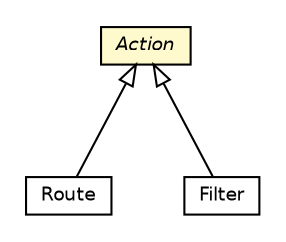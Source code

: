 #!/usr/local/bin/dot
#
# Class diagram 
# Generated by UMLGraph version R5_6-24-gf6e263 (http://www.umlgraph.org/)
#

digraph G {
	edge [fontname="Helvetica",fontsize=10,labelfontname="Helvetica",labelfontsize=10];
	node [fontname="Helvetica",fontsize=10,shape=plaintext];
	nodesep=0.25;
	ranksep=0.5;
	// sabina.Action
	c125 [label=<<table title="sabina.Action" border="0" cellborder="1" cellspacing="0" cellpadding="2" port="p" bgcolor="lemonChiffon" href="./Action.html">
		<tr><td><table border="0" cellspacing="0" cellpadding="1">
<tr><td align="center" balign="center"><font face="Helvetica-Oblique"> Action </font></td></tr>
		</table></td></tr>
		</table>>, URL="./Action.html", fontname="Helvetica", fontcolor="black", fontsize=9.0];
	// sabina.Route
	c127 [label=<<table title="sabina.Route" border="0" cellborder="1" cellspacing="0" cellpadding="2" port="p" href="./Route.html">
		<tr><td><table border="0" cellspacing="0" cellpadding="1">
<tr><td align="center" balign="center"> Route </td></tr>
		</table></td></tr>
		</table>>, URL="./Route.html", fontname="Helvetica", fontcolor="black", fontsize=9.0];
	// sabina.Filter
	c141 [label=<<table title="sabina.Filter" border="0" cellborder="1" cellspacing="0" cellpadding="2" port="p" href="./Filter.html">
		<tr><td><table border="0" cellspacing="0" cellpadding="1">
<tr><td align="center" balign="center"> Filter </td></tr>
		</table></td></tr>
		</table>>, URL="./Filter.html", fontname="Helvetica", fontcolor="black", fontsize=9.0];
	//sabina.Route extends sabina.Action
	c125:p -> c127:p [dir=back,arrowtail=empty];
	//sabina.Filter extends sabina.Action
	c125:p -> c141:p [dir=back,arrowtail=empty];
}


